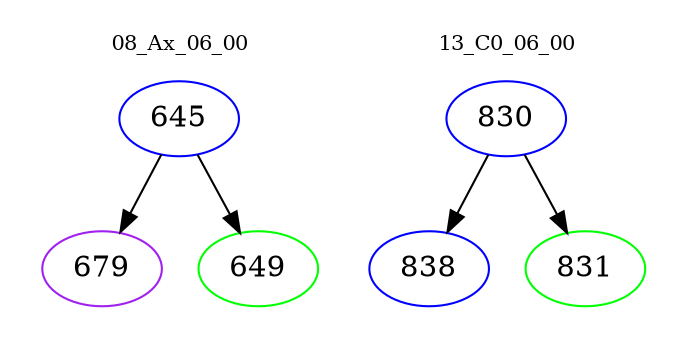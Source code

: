 digraph{
subgraph cluster_0 {
color = white
label = "08_Ax_06_00";
fontsize=10;
T0_645 [label="645", color="blue"]
T0_645 -> T0_679 [color="black"]
T0_679 [label="679", color="purple"]
T0_645 -> T0_649 [color="black"]
T0_649 [label="649", color="green"]
}
subgraph cluster_1 {
color = white
label = "13_C0_06_00";
fontsize=10;
T1_830 [label="830", color="blue"]
T1_830 -> T1_838 [color="black"]
T1_838 [label="838", color="blue"]
T1_830 -> T1_831 [color="black"]
T1_831 [label="831", color="green"]
}
}
